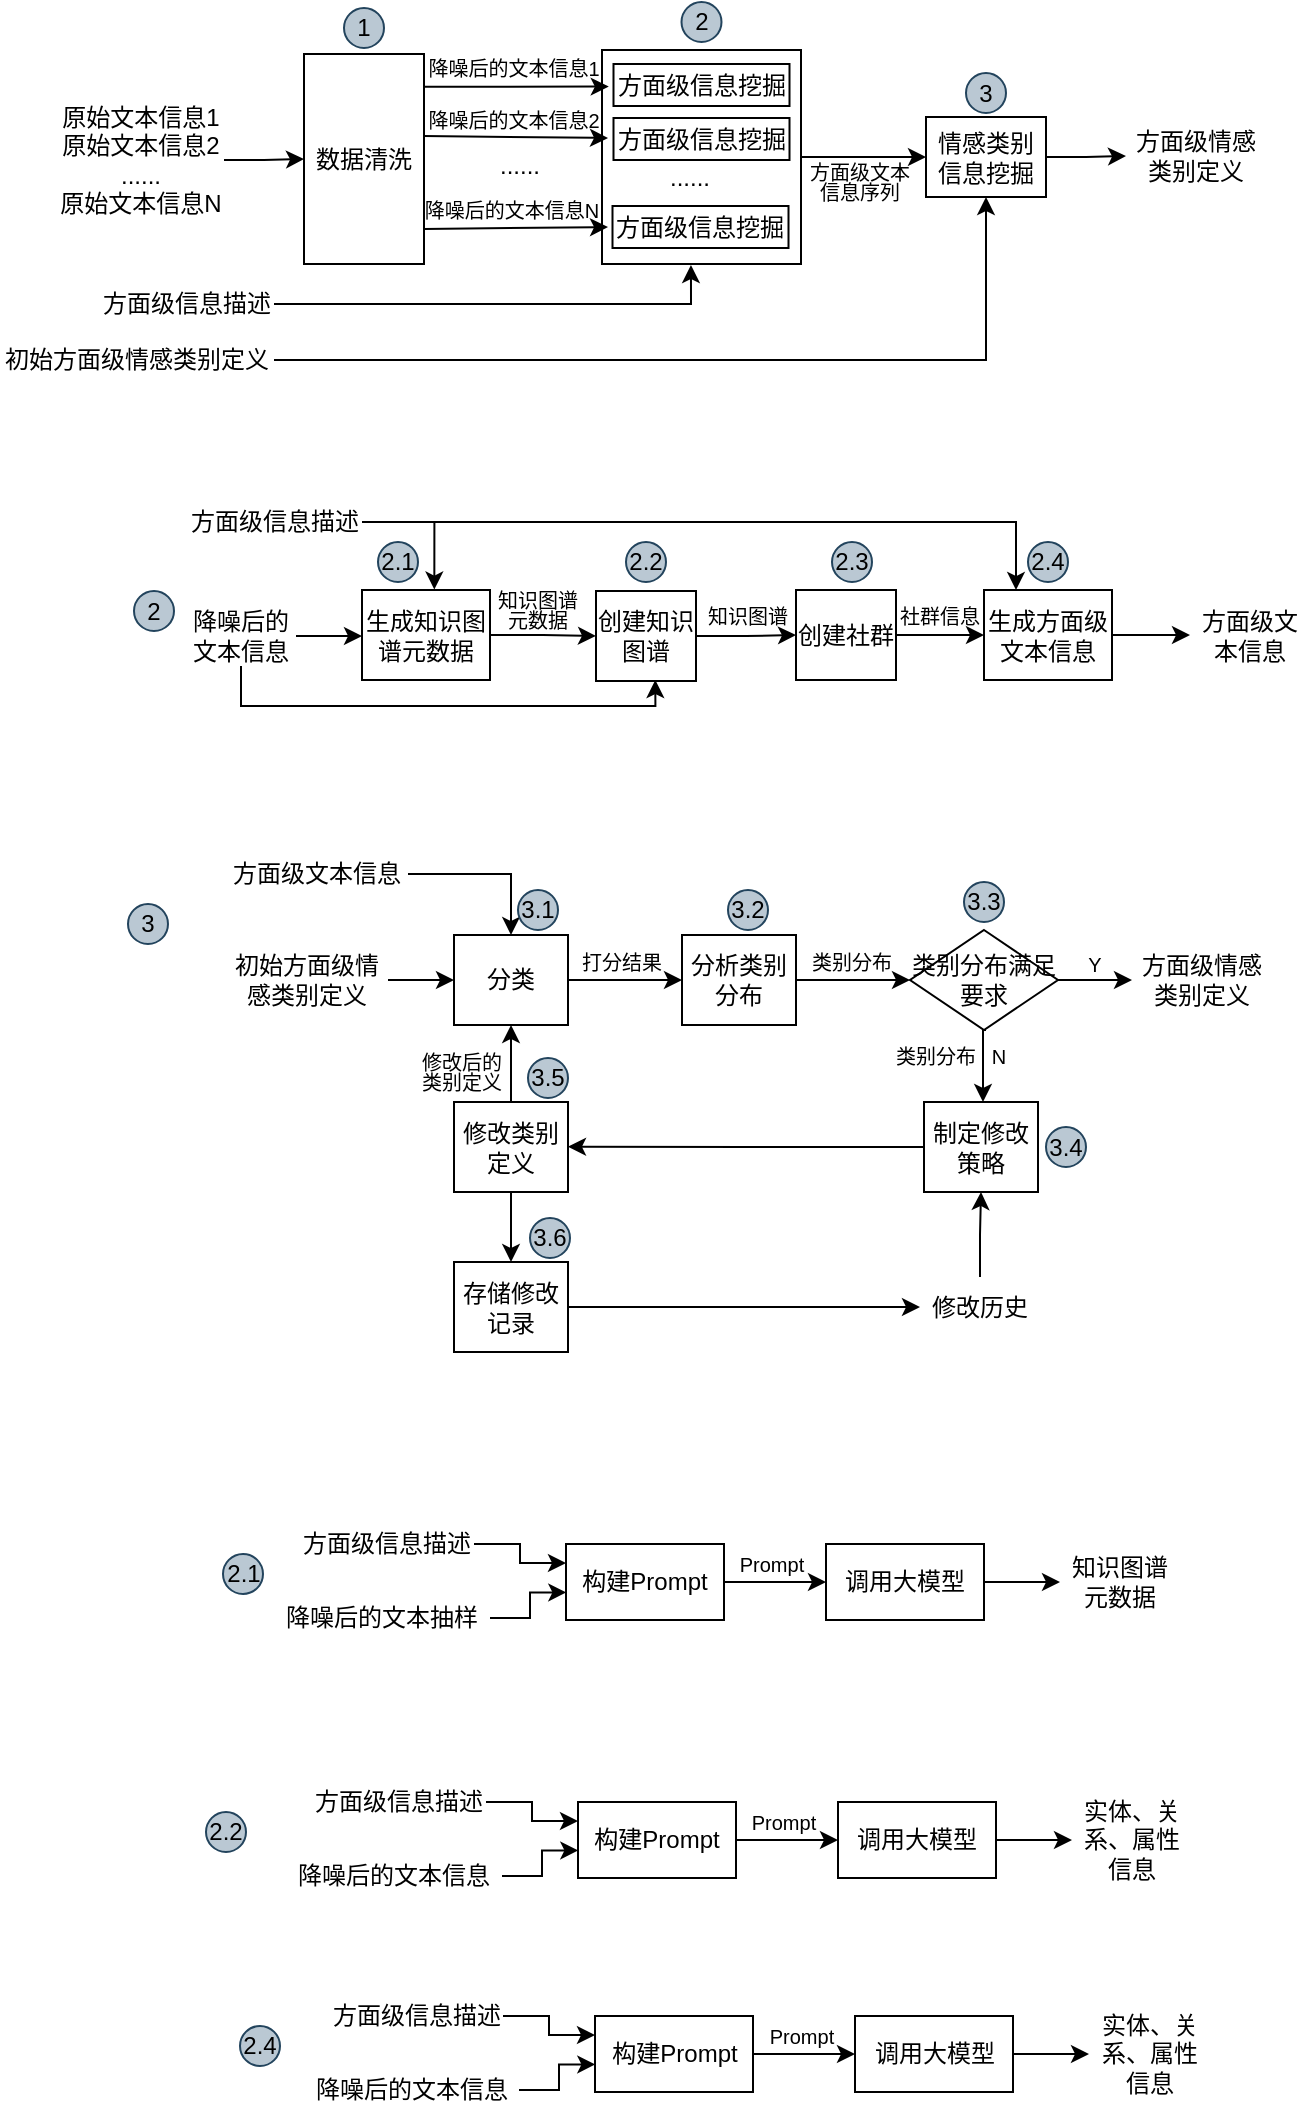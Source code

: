 <mxfile version="24.7.5">
  <diagram name="第 1 页" id="x-QEAbta-AVP9oPIon_w">
    <mxGraphModel dx="1357" dy="846" grid="0" gridSize="10" guides="1" tooltips="1" connect="1" arrows="1" fold="1" page="0" pageScale="1" pageWidth="827" pageHeight="1169" math="0" shadow="0">
      <root>
        <mxCell id="0" />
        <mxCell id="1" parent="0" />
        <mxCell id="vtAz4cOcmQASGgDo1OFz-104" style="edgeStyle=orthogonalEdgeStyle;rounded=0;orthogonalLoop=1;jettySize=auto;html=1;exitX=1;exitY=0.5;exitDx=0;exitDy=0;entryX=0;entryY=0.5;entryDx=0;entryDy=0;" edge="1" parent="1" source="vtAz4cOcmQASGgDo1OFz-1" target="vtAz4cOcmQASGgDo1OFz-2">
          <mxGeometry relative="1" as="geometry" />
        </mxCell>
        <mxCell id="vtAz4cOcmQASGgDo1OFz-1" value="原始文本信息1&lt;div&gt;原始文本信息2&lt;br&gt;&lt;/div&gt;&lt;div&gt;......&lt;/div&gt;&lt;div&gt;原始文本信息N&lt;br&gt;&lt;/div&gt;" style="text;html=1;align=center;verticalAlign=middle;whiteSpace=wrap;rounded=0;" vertex="1" parent="1">
          <mxGeometry x="-215" y="8" width="83" height="62" as="geometry" />
        </mxCell>
        <mxCell id="vtAz4cOcmQASGgDo1OFz-2" value="数据清洗" style="rounded=0;whiteSpace=wrap;html=1;" vertex="1" parent="1">
          <mxGeometry x="-92" y="-14" width="60" height="105" as="geometry" />
        </mxCell>
        <mxCell id="vtAz4cOcmQASGgDo1OFz-14" style="edgeStyle=orthogonalEdgeStyle;rounded=0;orthogonalLoop=1;jettySize=auto;html=1;exitX=1;exitY=0.5;exitDx=0;exitDy=0;entryX=0;entryY=0.5;entryDx=0;entryDy=0;" edge="1" parent="1" source="vtAz4cOcmQASGgDo1OFz-3" target="vtAz4cOcmQASGgDo1OFz-4">
          <mxGeometry relative="1" as="geometry" />
        </mxCell>
        <mxCell id="vtAz4cOcmQASGgDo1OFz-3" value="" style="rounded=0;whiteSpace=wrap;html=1;" vertex="1" parent="1">
          <mxGeometry x="57" y="-16" width="99.5" height="107" as="geometry" />
        </mxCell>
        <mxCell id="vtAz4cOcmQASGgDo1OFz-20" style="edgeStyle=orthogonalEdgeStyle;rounded=0;orthogonalLoop=1;jettySize=auto;html=1;exitX=1;exitY=0.5;exitDx=0;exitDy=0;" edge="1" parent="1" source="vtAz4cOcmQASGgDo1OFz-4" target="vtAz4cOcmQASGgDo1OFz-5">
          <mxGeometry relative="1" as="geometry" />
        </mxCell>
        <mxCell id="vtAz4cOcmQASGgDo1OFz-4" value="情感类别信息挖掘" style="rounded=0;whiteSpace=wrap;html=1;" vertex="1" parent="1">
          <mxGeometry x="219" y="17.5" width="60" height="40" as="geometry" />
        </mxCell>
        <mxCell id="vtAz4cOcmQASGgDo1OFz-5" value="方面级情感类别定义" style="text;html=1;align=center;verticalAlign=middle;whiteSpace=wrap;rounded=0;" vertex="1" parent="1">
          <mxGeometry x="319" y="22" width="70" height="30" as="geometry" />
        </mxCell>
        <mxCell id="vtAz4cOcmQASGgDo1OFz-12" value="方面级信息描述" style="text;html=1;align=center;verticalAlign=middle;whiteSpace=wrap;rounded=0;" vertex="1" parent="1">
          <mxGeometry x="-194" y="96" width="87" height="30" as="geometry" />
        </mxCell>
        <mxCell id="vtAz4cOcmQASGgDo1OFz-15" value="&lt;p style=&quot;line-height: 100%; font-size: 10px;&quot;&gt;&lt;font style=&quot;font-size: 10px;&quot;&gt;方面级文本信息序列&lt;/font&gt;&lt;/p&gt;" style="text;html=1;align=center;verticalAlign=middle;whiteSpace=wrap;rounded=0;spacing=2;fontSize=10;" vertex="1" parent="1">
          <mxGeometry x="160" y="44.5" width="52" height="10" as="geometry" />
        </mxCell>
        <mxCell id="vtAz4cOcmQASGgDo1OFz-18" style="edgeStyle=orthogonalEdgeStyle;rounded=0;orthogonalLoop=1;jettySize=auto;html=1;exitX=1;exitY=0.5;exitDx=0;exitDy=0;entryX=0.5;entryY=1;entryDx=0;entryDy=0;" edge="1" parent="1" source="vtAz4cOcmQASGgDo1OFz-16" target="vtAz4cOcmQASGgDo1OFz-4">
          <mxGeometry relative="1" as="geometry" />
        </mxCell>
        <mxCell id="vtAz4cOcmQASGgDo1OFz-16" value="初始方面级情感类别定义" style="text;html=1;align=center;verticalAlign=middle;whiteSpace=wrap;rounded=0;" vertex="1" parent="1">
          <mxGeometry x="-244" y="124" width="137" height="30" as="geometry" />
        </mxCell>
        <mxCell id="vtAz4cOcmQASGgDo1OFz-19" style="edgeStyle=orthogonalEdgeStyle;rounded=0;orthogonalLoop=1;jettySize=auto;html=1;exitX=1;exitY=0.5;exitDx=0;exitDy=0;entryX=0.447;entryY=1.005;entryDx=0;entryDy=0;entryPerimeter=0;" edge="1" parent="1" source="vtAz4cOcmQASGgDo1OFz-12" target="vtAz4cOcmQASGgDo1OFz-3">
          <mxGeometry relative="1" as="geometry" />
        </mxCell>
        <mxCell id="vtAz4cOcmQASGgDo1OFz-23" value="1" style="ellipse;whiteSpace=wrap;html=1;aspect=fixed;fillColor=#bac8d3;strokeColor=#23445d;" vertex="1" parent="1">
          <mxGeometry x="-72" y="-37" width="20" height="20" as="geometry" />
        </mxCell>
        <mxCell id="vtAz4cOcmQASGgDo1OFz-24" value="2" style="ellipse;whiteSpace=wrap;html=1;aspect=fixed;fillColor=#bac8d3;strokeColor=#23445d;" vertex="1" parent="1">
          <mxGeometry x="96.75" y="-40" width="20" height="20" as="geometry" />
        </mxCell>
        <mxCell id="vtAz4cOcmQASGgDo1OFz-25" value="3" style="ellipse;whiteSpace=wrap;html=1;aspect=fixed;fillColor=#bac8d3;strokeColor=#23445d;" vertex="1" parent="1">
          <mxGeometry x="239" y="-4.5" width="20" height="20" as="geometry" />
        </mxCell>
        <mxCell id="vtAz4cOcmQASGgDo1OFz-26" value="2" style="ellipse;whiteSpace=wrap;html=1;aspect=fixed;fillColor=#bac8d3;strokeColor=#23445d;" vertex="1" parent="1">
          <mxGeometry x="-177" y="254.5" width="20" height="20" as="geometry" />
        </mxCell>
        <mxCell id="vtAz4cOcmQASGgDo1OFz-33" style="edgeStyle=orthogonalEdgeStyle;rounded=0;orthogonalLoop=1;jettySize=auto;html=1;exitX=1;exitY=0.5;exitDx=0;exitDy=0;entryX=0;entryY=0.5;entryDx=0;entryDy=0;" edge="1" parent="1" source="vtAz4cOcmQASGgDo1OFz-27" target="vtAz4cOcmQASGgDo1OFz-28">
          <mxGeometry relative="1" as="geometry" />
        </mxCell>
        <mxCell id="vtAz4cOcmQASGgDo1OFz-27" value="降噪后的文本信息" style="text;html=1;align=center;verticalAlign=middle;whiteSpace=wrap;rounded=0;" vertex="1" parent="1">
          <mxGeometry x="-151" y="262" width="55" height="30" as="geometry" />
        </mxCell>
        <mxCell id="vtAz4cOcmQASGgDo1OFz-34" style="edgeStyle=orthogonalEdgeStyle;rounded=0;orthogonalLoop=1;jettySize=auto;html=1;exitX=1;exitY=0.5;exitDx=0;exitDy=0;entryX=0;entryY=0.5;entryDx=0;entryDy=0;" edge="1" parent="1" source="vtAz4cOcmQASGgDo1OFz-28" target="vtAz4cOcmQASGgDo1OFz-29">
          <mxGeometry relative="1" as="geometry" />
        </mxCell>
        <mxCell id="vtAz4cOcmQASGgDo1OFz-28" value="生成知识图谱元数据" style="rounded=0;whiteSpace=wrap;html=1;" vertex="1" parent="1">
          <mxGeometry x="-63" y="254" width="64" height="45" as="geometry" />
        </mxCell>
        <mxCell id="vtAz4cOcmQASGgDo1OFz-37" style="edgeStyle=orthogonalEdgeStyle;rounded=0;orthogonalLoop=1;jettySize=auto;html=1;exitX=1;exitY=0.5;exitDx=0;exitDy=0;entryX=0;entryY=0.5;entryDx=0;entryDy=0;" edge="1" parent="1" source="vtAz4cOcmQASGgDo1OFz-29" target="vtAz4cOcmQASGgDo1OFz-30">
          <mxGeometry relative="1" as="geometry" />
        </mxCell>
        <mxCell id="vtAz4cOcmQASGgDo1OFz-29" value="创建知识图谱" style="rounded=0;whiteSpace=wrap;html=1;" vertex="1" parent="1">
          <mxGeometry x="54" y="254.5" width="50" height="45" as="geometry" />
        </mxCell>
        <mxCell id="vtAz4cOcmQASGgDo1OFz-39" style="edgeStyle=orthogonalEdgeStyle;rounded=0;orthogonalLoop=1;jettySize=auto;html=1;exitX=1;exitY=0.5;exitDx=0;exitDy=0;entryX=0;entryY=0.5;entryDx=0;entryDy=0;" edge="1" parent="1" source="vtAz4cOcmQASGgDo1OFz-30" target="vtAz4cOcmQASGgDo1OFz-31">
          <mxGeometry relative="1" as="geometry" />
        </mxCell>
        <mxCell id="vtAz4cOcmQASGgDo1OFz-30" value="创建社群" style="rounded=0;whiteSpace=wrap;html=1;" vertex="1" parent="1">
          <mxGeometry x="154" y="254" width="50" height="45" as="geometry" />
        </mxCell>
        <mxCell id="vtAz4cOcmQASGgDo1OFz-41" style="edgeStyle=orthogonalEdgeStyle;rounded=0;orthogonalLoop=1;jettySize=auto;html=1;exitX=1;exitY=0.5;exitDx=0;exitDy=0;" edge="1" parent="1" source="vtAz4cOcmQASGgDo1OFz-31" target="vtAz4cOcmQASGgDo1OFz-32">
          <mxGeometry relative="1" as="geometry" />
        </mxCell>
        <mxCell id="vtAz4cOcmQASGgDo1OFz-31" value="生成方面级文本信息" style="rounded=0;whiteSpace=wrap;html=1;" vertex="1" parent="1">
          <mxGeometry x="248" y="254" width="64" height="45" as="geometry" />
        </mxCell>
        <mxCell id="vtAz4cOcmQASGgDo1OFz-32" value="方面级文本信息" style="text;html=1;align=center;verticalAlign=middle;whiteSpace=wrap;rounded=0;" vertex="1" parent="1">
          <mxGeometry x="351" y="261.5" width="60" height="30" as="geometry" />
        </mxCell>
        <mxCell id="vtAz4cOcmQASGgDo1OFz-35" value="&lt;p style=&quot;line-height: 100%; font-size: 10px;&quot;&gt;&lt;font style=&quot;font-size: 10px;&quot;&gt;知识图谱元数据&lt;/font&gt;&lt;/p&gt;" style="text;html=1;align=center;verticalAlign=middle;whiteSpace=wrap;rounded=0;spacing=2;fontSize=10;" vertex="1" parent="1">
          <mxGeometry x="3" y="258.5" width="44" height="10" as="geometry" />
        </mxCell>
        <mxCell id="vtAz4cOcmQASGgDo1OFz-36" style="edgeStyle=orthogonalEdgeStyle;rounded=0;orthogonalLoop=1;jettySize=auto;html=1;exitX=0.5;exitY=1;exitDx=0;exitDy=0;entryX=0.593;entryY=0.989;entryDx=0;entryDy=0;entryPerimeter=0;" edge="1" parent="1" source="vtAz4cOcmQASGgDo1OFz-27" target="vtAz4cOcmQASGgDo1OFz-29">
          <mxGeometry relative="1" as="geometry" />
        </mxCell>
        <mxCell id="vtAz4cOcmQASGgDo1OFz-38" value="&lt;p style=&quot;line-height: 100%; font-size: 10px;&quot;&gt;&lt;font style=&quot;font-size: 10px;&quot;&gt;知识图谱&lt;/font&gt;&lt;/p&gt;" style="text;html=1;align=center;verticalAlign=middle;whiteSpace=wrap;rounded=0;spacing=2;fontSize=10;" vertex="1" parent="1">
          <mxGeometry x="108" y="261.5" width="44" height="10" as="geometry" />
        </mxCell>
        <mxCell id="vtAz4cOcmQASGgDo1OFz-40" value="&lt;p style=&quot;line-height: 100%; font-size: 10px;&quot;&gt;&lt;font style=&quot;font-size: 10px;&quot;&gt;社群信息&lt;/font&gt;&lt;/p&gt;" style="text;html=1;align=center;verticalAlign=middle;whiteSpace=wrap;rounded=0;spacing=2;fontSize=10;" vertex="1" parent="1">
          <mxGeometry x="204" y="262" width="44" height="10" as="geometry" />
        </mxCell>
        <mxCell id="vtAz4cOcmQASGgDo1OFz-42" value="3" style="ellipse;whiteSpace=wrap;html=1;aspect=fixed;fillColor=#bac8d3;strokeColor=#23445d;" vertex="1" parent="1">
          <mxGeometry x="-180" y="411" width="20" height="20" as="geometry" />
        </mxCell>
        <mxCell id="vtAz4cOcmQASGgDo1OFz-55" style="edgeStyle=orthogonalEdgeStyle;rounded=0;orthogonalLoop=1;jettySize=auto;html=1;exitX=1;exitY=0.5;exitDx=0;exitDy=0;entryX=0.5;entryY=0;entryDx=0;entryDy=0;" edge="1" parent="1" source="vtAz4cOcmQASGgDo1OFz-43" target="vtAz4cOcmQASGgDo1OFz-46">
          <mxGeometry relative="1" as="geometry" />
        </mxCell>
        <mxCell id="vtAz4cOcmQASGgDo1OFz-43" value="方面级文本信息" style="text;html=1;align=center;verticalAlign=middle;whiteSpace=wrap;rounded=0;" vertex="1" parent="1">
          <mxGeometry x="-132.5" y="381" width="92.5" height="30" as="geometry" />
        </mxCell>
        <mxCell id="vtAz4cOcmQASGgDo1OFz-53" style="edgeStyle=orthogonalEdgeStyle;rounded=0;orthogonalLoop=1;jettySize=auto;html=1;exitX=1;exitY=0.5;exitDx=0;exitDy=0;entryX=0;entryY=0.5;entryDx=0;entryDy=0;" edge="1" parent="1" source="vtAz4cOcmQASGgDo1OFz-44" target="vtAz4cOcmQASGgDo1OFz-46">
          <mxGeometry relative="1" as="geometry" />
        </mxCell>
        <mxCell id="vtAz4cOcmQASGgDo1OFz-44" value="初始方面级情感类别定义" style="text;html=1;align=center;verticalAlign=middle;whiteSpace=wrap;rounded=0;" vertex="1" parent="1">
          <mxGeometry x="-132.5" y="434" width="82.5" height="30" as="geometry" />
        </mxCell>
        <mxCell id="vtAz4cOcmQASGgDo1OFz-56" style="edgeStyle=orthogonalEdgeStyle;rounded=0;orthogonalLoop=1;jettySize=auto;html=1;exitX=1;exitY=0.5;exitDx=0;exitDy=0;entryX=0;entryY=0.5;entryDx=0;entryDy=0;" edge="1" parent="1" source="vtAz4cOcmQASGgDo1OFz-46" target="vtAz4cOcmQASGgDo1OFz-47">
          <mxGeometry relative="1" as="geometry" />
        </mxCell>
        <mxCell id="vtAz4cOcmQASGgDo1OFz-46" value="分类" style="rounded=0;whiteSpace=wrap;html=1;" vertex="1" parent="1">
          <mxGeometry x="-17" y="426.5" width="57" height="45" as="geometry" />
        </mxCell>
        <mxCell id="vtAz4cOcmQASGgDo1OFz-58" style="edgeStyle=orthogonalEdgeStyle;rounded=0;orthogonalLoop=1;jettySize=auto;html=1;exitX=1;exitY=0.5;exitDx=0;exitDy=0;entryX=0;entryY=0.5;entryDx=0;entryDy=0;" edge="1" parent="1" source="vtAz4cOcmQASGgDo1OFz-47" target="vtAz4cOcmQASGgDo1OFz-48">
          <mxGeometry relative="1" as="geometry" />
        </mxCell>
        <mxCell id="vtAz4cOcmQASGgDo1OFz-47" value="分析类别分布" style="rounded=0;whiteSpace=wrap;html=1;" vertex="1" parent="1">
          <mxGeometry x="97" y="426.5" width="57" height="45" as="geometry" />
        </mxCell>
        <mxCell id="vtAz4cOcmQASGgDo1OFz-60" style="edgeStyle=orthogonalEdgeStyle;rounded=0;orthogonalLoop=1;jettySize=auto;html=1;exitX=1;exitY=0.5;exitDx=0;exitDy=0;" edge="1" parent="1" source="vtAz4cOcmQASGgDo1OFz-48" target="vtAz4cOcmQASGgDo1OFz-49">
          <mxGeometry relative="1" as="geometry" />
        </mxCell>
        <mxCell id="vtAz4cOcmQASGgDo1OFz-62" style="edgeStyle=orthogonalEdgeStyle;rounded=0;orthogonalLoop=1;jettySize=auto;html=1;exitX=0.5;exitY=1;exitDx=0;exitDy=0;entryX=0.5;entryY=0;entryDx=0;entryDy=0;" edge="1" parent="1">
          <mxGeometry relative="1" as="geometry">
            <mxPoint x="249" y="474" as="sourcePoint" />
            <mxPoint x="247.5" y="510" as="targetPoint" />
          </mxGeometry>
        </mxCell>
        <mxCell id="vtAz4cOcmQASGgDo1OFz-48" value="类别分布满足要求" style="rhombus;whiteSpace=wrap;html=1;" vertex="1" parent="1">
          <mxGeometry x="211" y="424" width="74" height="50" as="geometry" />
        </mxCell>
        <mxCell id="vtAz4cOcmQASGgDo1OFz-49" value="方面级情感类别定义" style="text;html=1;align=center;verticalAlign=middle;whiteSpace=wrap;rounded=0;" vertex="1" parent="1">
          <mxGeometry x="322" y="434" width="70" height="30" as="geometry" />
        </mxCell>
        <mxCell id="vtAz4cOcmQASGgDo1OFz-66" style="edgeStyle=orthogonalEdgeStyle;rounded=0;orthogonalLoop=1;jettySize=auto;html=1;exitX=0;exitY=0.5;exitDx=0;exitDy=0;" edge="1" parent="1" source="vtAz4cOcmQASGgDo1OFz-51">
          <mxGeometry relative="1" as="geometry">
            <mxPoint x="40" y="532.333" as="targetPoint" />
          </mxGeometry>
        </mxCell>
        <mxCell id="vtAz4cOcmQASGgDo1OFz-51" value="制定修改策略" style="rounded=0;whiteSpace=wrap;html=1;" vertex="1" parent="1">
          <mxGeometry x="218" y="510" width="57" height="45" as="geometry" />
        </mxCell>
        <mxCell id="vtAz4cOcmQASGgDo1OFz-64" style="edgeStyle=orthogonalEdgeStyle;rounded=0;orthogonalLoop=1;jettySize=auto;html=1;exitX=0.5;exitY=0;exitDx=0;exitDy=0;entryX=0.5;entryY=1;entryDx=0;entryDy=0;" edge="1" parent="1" source="vtAz4cOcmQASGgDo1OFz-52" target="vtAz4cOcmQASGgDo1OFz-46">
          <mxGeometry relative="1" as="geometry" />
        </mxCell>
        <mxCell id="vtAz4cOcmQASGgDo1OFz-69" style="edgeStyle=orthogonalEdgeStyle;rounded=0;orthogonalLoop=1;jettySize=auto;html=1;exitX=0.5;exitY=1;exitDx=0;exitDy=0;entryX=0.5;entryY=0;entryDx=0;entryDy=0;" edge="1" parent="1" source="vtAz4cOcmQASGgDo1OFz-52" target="vtAz4cOcmQASGgDo1OFz-68">
          <mxGeometry relative="1" as="geometry" />
        </mxCell>
        <mxCell id="vtAz4cOcmQASGgDo1OFz-52" value="修改类别定义" style="rounded=0;whiteSpace=wrap;html=1;" vertex="1" parent="1">
          <mxGeometry x="-17" y="510" width="57" height="45" as="geometry" />
        </mxCell>
        <mxCell id="vtAz4cOcmQASGgDo1OFz-57" value="&lt;p style=&quot;line-height: 100%; font-size: 10px;&quot;&gt;打分结果&lt;/p&gt;" style="text;html=1;align=center;verticalAlign=middle;whiteSpace=wrap;rounded=0;spacing=2;fontSize=10;" vertex="1" parent="1">
          <mxGeometry x="45" y="435" width="44" height="10" as="geometry" />
        </mxCell>
        <mxCell id="vtAz4cOcmQASGgDo1OFz-59" value="&lt;p style=&quot;line-height: 100%; font-size: 10px;&quot;&gt;类别分布&lt;/p&gt;" style="text;html=1;align=center;verticalAlign=middle;whiteSpace=wrap;rounded=0;spacing=2;fontSize=10;" vertex="1" parent="1">
          <mxGeometry x="160" y="435" width="44" height="10" as="geometry" />
        </mxCell>
        <mxCell id="vtAz4cOcmQASGgDo1OFz-61" value="&lt;p style=&quot;line-height: 100%; font-size: 10px;&quot;&gt;Y&lt;/p&gt;" style="text;html=1;align=center;verticalAlign=middle;whiteSpace=wrap;rounded=0;spacing=2;fontSize=10;" vertex="1" parent="1">
          <mxGeometry x="296" y="435.5" width="15" height="10" as="geometry" />
        </mxCell>
        <mxCell id="vtAz4cOcmQASGgDo1OFz-63" value="&lt;p style=&quot;line-height: 100%; font-size: 10px;&quot;&gt;N&lt;/p&gt;" style="text;html=1;align=center;verticalAlign=middle;whiteSpace=wrap;rounded=0;spacing=2;fontSize=10;" vertex="1" parent="1">
          <mxGeometry x="248" y="482" width="15" height="10" as="geometry" />
        </mxCell>
        <mxCell id="vtAz4cOcmQASGgDo1OFz-65" value="&lt;p style=&quot;line-height: 100%; font-size: 10px;&quot;&gt;修改后的类别定义&lt;/p&gt;" style="text;html=1;align=center;verticalAlign=middle;whiteSpace=wrap;rounded=0;spacing=2;fontSize=10;" vertex="1" parent="1">
          <mxGeometry x="-35" y="490" width="44" height="10" as="geometry" />
        </mxCell>
        <mxCell id="vtAz4cOcmQASGgDo1OFz-67" value="&lt;p style=&quot;line-height: 100%; font-size: 10px;&quot;&gt;类别分布&lt;/p&gt;" style="text;html=1;align=center;verticalAlign=middle;whiteSpace=wrap;rounded=0;spacing=2;fontSize=10;" vertex="1" parent="1">
          <mxGeometry x="202" y="482" width="44" height="10" as="geometry" />
        </mxCell>
        <mxCell id="vtAz4cOcmQASGgDo1OFz-72" style="edgeStyle=orthogonalEdgeStyle;rounded=0;orthogonalLoop=1;jettySize=auto;html=1;exitX=1;exitY=0.5;exitDx=0;exitDy=0;entryX=0;entryY=0.5;entryDx=0;entryDy=0;" edge="1" parent="1" source="vtAz4cOcmQASGgDo1OFz-68" target="vtAz4cOcmQASGgDo1OFz-71">
          <mxGeometry relative="1" as="geometry" />
        </mxCell>
        <mxCell id="vtAz4cOcmQASGgDo1OFz-68" value="存储修改记录" style="rounded=0;whiteSpace=wrap;html=1;" vertex="1" parent="1">
          <mxGeometry x="-17" y="590" width="57" height="45" as="geometry" />
        </mxCell>
        <mxCell id="vtAz4cOcmQASGgDo1OFz-73" style="edgeStyle=orthogonalEdgeStyle;rounded=0;orthogonalLoop=1;jettySize=auto;html=1;exitX=0.5;exitY=0;exitDx=0;exitDy=0;entryX=0.5;entryY=1;entryDx=0;entryDy=0;" edge="1" parent="1" source="vtAz4cOcmQASGgDo1OFz-71" target="vtAz4cOcmQASGgDo1OFz-51">
          <mxGeometry relative="1" as="geometry" />
        </mxCell>
        <mxCell id="vtAz4cOcmQASGgDo1OFz-71" value="修改历史" style="text;html=1;align=center;verticalAlign=middle;whiteSpace=wrap;rounded=0;" vertex="1" parent="1">
          <mxGeometry x="216" y="597.5" width="60" height="30" as="geometry" />
        </mxCell>
        <mxCell id="vtAz4cOcmQASGgDo1OFz-141" style="edgeStyle=orthogonalEdgeStyle;rounded=0;orthogonalLoop=1;jettySize=auto;html=1;exitX=1;exitY=0.5;exitDx=0;exitDy=0;entryX=0.25;entryY=0;entryDx=0;entryDy=0;" edge="1" parent="1" source="vtAz4cOcmQASGgDo1OFz-75" target="vtAz4cOcmQASGgDo1OFz-31">
          <mxGeometry relative="1" as="geometry" />
        </mxCell>
        <mxCell id="vtAz4cOcmQASGgDo1OFz-75" value="方面级信息描述" style="text;html=1;align=center;verticalAlign=middle;whiteSpace=wrap;rounded=0;" vertex="1" parent="1">
          <mxGeometry x="-150" y="205" width="87" height="30" as="geometry" />
        </mxCell>
        <mxCell id="vtAz4cOcmQASGgDo1OFz-76" style="edgeStyle=orthogonalEdgeStyle;rounded=0;orthogonalLoop=1;jettySize=auto;html=1;exitX=1;exitY=0.5;exitDx=0;exitDy=0;entryX=0.565;entryY=-0.005;entryDx=0;entryDy=0;entryPerimeter=0;" edge="1" parent="1" source="vtAz4cOcmQASGgDo1OFz-75" target="vtAz4cOcmQASGgDo1OFz-28">
          <mxGeometry relative="1" as="geometry" />
        </mxCell>
        <mxCell id="vtAz4cOcmQASGgDo1OFz-78" value="2.1" style="ellipse;whiteSpace=wrap;html=1;aspect=fixed;fillColor=#bac8d3;strokeColor=#23445d;" vertex="1" parent="1">
          <mxGeometry x="-55" y="230" width="20" height="20" as="geometry" />
        </mxCell>
        <mxCell id="vtAz4cOcmQASGgDo1OFz-79" value="2.2" style="ellipse;whiteSpace=wrap;html=1;aspect=fixed;fillColor=#bac8d3;strokeColor=#23445d;" vertex="1" parent="1">
          <mxGeometry x="69" y="230" width="20" height="20" as="geometry" />
        </mxCell>
        <mxCell id="vtAz4cOcmQASGgDo1OFz-80" value="2.3" style="ellipse;whiteSpace=wrap;html=1;aspect=fixed;fillColor=#bac8d3;strokeColor=#23445d;" vertex="1" parent="1">
          <mxGeometry x="172" y="230" width="20" height="20" as="geometry" />
        </mxCell>
        <mxCell id="vtAz4cOcmQASGgDo1OFz-81" value="2.4" style="ellipse;whiteSpace=wrap;html=1;aspect=fixed;fillColor=#bac8d3;strokeColor=#23445d;" vertex="1" parent="1">
          <mxGeometry x="270" y="230" width="20" height="20" as="geometry" />
        </mxCell>
        <mxCell id="vtAz4cOcmQASGgDo1OFz-82" value="3.1" style="ellipse;whiteSpace=wrap;html=1;aspect=fixed;fillColor=#bac8d3;strokeColor=#23445d;" vertex="1" parent="1">
          <mxGeometry x="15" y="404" width="20" height="20" as="geometry" />
        </mxCell>
        <mxCell id="vtAz4cOcmQASGgDo1OFz-83" value="3.2" style="ellipse;whiteSpace=wrap;html=1;aspect=fixed;fillColor=#bac8d3;strokeColor=#23445d;" vertex="1" parent="1">
          <mxGeometry x="120" y="404" width="20" height="20" as="geometry" />
        </mxCell>
        <mxCell id="vtAz4cOcmQASGgDo1OFz-84" value="3.3" style="ellipse;whiteSpace=wrap;html=1;aspect=fixed;fillColor=#bac8d3;strokeColor=#23445d;" vertex="1" parent="1">
          <mxGeometry x="238" y="400" width="20" height="20" as="geometry" />
        </mxCell>
        <mxCell id="vtAz4cOcmQASGgDo1OFz-85" value="3.4" style="ellipse;whiteSpace=wrap;html=1;aspect=fixed;fillColor=#bac8d3;strokeColor=#23445d;" vertex="1" parent="1">
          <mxGeometry x="279" y="522.5" width="20" height="20" as="geometry" />
        </mxCell>
        <mxCell id="vtAz4cOcmQASGgDo1OFz-86" value="3.5" style="ellipse;whiteSpace=wrap;html=1;aspect=fixed;fillColor=#bac8d3;strokeColor=#23445d;" vertex="1" parent="1">
          <mxGeometry x="20" y="488" width="20" height="20" as="geometry" />
        </mxCell>
        <mxCell id="vtAz4cOcmQASGgDo1OFz-87" value="3.6" style="ellipse;whiteSpace=wrap;html=1;aspect=fixed;fillColor=#bac8d3;strokeColor=#23445d;" vertex="1" parent="1">
          <mxGeometry x="21" y="568" width="20" height="20" as="geometry" />
        </mxCell>
        <mxCell id="vtAz4cOcmQASGgDo1OFz-88" value="2.1" style="ellipse;whiteSpace=wrap;html=1;aspect=fixed;fillColor=#bac8d3;strokeColor=#23445d;" vertex="1" parent="1">
          <mxGeometry x="-132.5" y="736" width="20" height="20" as="geometry" />
        </mxCell>
        <mxCell id="vtAz4cOcmQASGgDo1OFz-95" style="edgeStyle=orthogonalEdgeStyle;rounded=0;orthogonalLoop=1;jettySize=auto;html=1;exitX=1;exitY=0.5;exitDx=0;exitDy=0;entryX=0;entryY=0.25;entryDx=0;entryDy=0;" edge="1" parent="1" source="vtAz4cOcmQASGgDo1OFz-89" target="vtAz4cOcmQASGgDo1OFz-93">
          <mxGeometry relative="1" as="geometry" />
        </mxCell>
        <mxCell id="vtAz4cOcmQASGgDo1OFz-89" value="方面级信息描述" style="text;html=1;align=center;verticalAlign=middle;whiteSpace=wrap;rounded=0;" vertex="1" parent="1">
          <mxGeometry x="-94" y="716" width="87" height="30" as="geometry" />
        </mxCell>
        <mxCell id="vtAz4cOcmQASGgDo1OFz-90" value="降噪后的文本抽样" style="text;html=1;align=center;verticalAlign=middle;whiteSpace=wrap;rounded=0;" vertex="1" parent="1">
          <mxGeometry x="-107" y="753" width="108" height="30" as="geometry" />
        </mxCell>
        <mxCell id="vtAz4cOcmQASGgDo1OFz-99" style="edgeStyle=orthogonalEdgeStyle;rounded=0;orthogonalLoop=1;jettySize=auto;html=1;exitX=1;exitY=0.5;exitDx=0;exitDy=0;entryX=0;entryY=0.5;entryDx=0;entryDy=0;" edge="1" parent="1" source="vtAz4cOcmQASGgDo1OFz-93" target="vtAz4cOcmQASGgDo1OFz-98">
          <mxGeometry relative="1" as="geometry" />
        </mxCell>
        <mxCell id="vtAz4cOcmQASGgDo1OFz-93" value="构建Prompt" style="rounded=0;whiteSpace=wrap;html=1;" vertex="1" parent="1">
          <mxGeometry x="39" y="731" width="79" height="38" as="geometry" />
        </mxCell>
        <mxCell id="vtAz4cOcmQASGgDo1OFz-94" value="知识图谱元数据" style="text;html=1;align=center;verticalAlign=middle;whiteSpace=wrap;rounded=0;" vertex="1" parent="1">
          <mxGeometry x="286" y="735" width="60" height="30" as="geometry" />
        </mxCell>
        <mxCell id="vtAz4cOcmQASGgDo1OFz-96" style="edgeStyle=orthogonalEdgeStyle;rounded=0;orthogonalLoop=1;jettySize=auto;html=1;exitX=1;exitY=0.5;exitDx=0;exitDy=0;entryX=0.002;entryY=0.637;entryDx=0;entryDy=0;entryPerimeter=0;" edge="1" parent="1" source="vtAz4cOcmQASGgDo1OFz-90" target="vtAz4cOcmQASGgDo1OFz-93">
          <mxGeometry relative="1" as="geometry" />
        </mxCell>
        <mxCell id="vtAz4cOcmQASGgDo1OFz-102" style="edgeStyle=orthogonalEdgeStyle;rounded=0;orthogonalLoop=1;jettySize=auto;html=1;exitX=1;exitY=0.5;exitDx=0;exitDy=0;" edge="1" parent="1" source="vtAz4cOcmQASGgDo1OFz-98" target="vtAz4cOcmQASGgDo1OFz-94">
          <mxGeometry relative="1" as="geometry" />
        </mxCell>
        <mxCell id="vtAz4cOcmQASGgDo1OFz-98" value="调用大模型" style="rounded=0;whiteSpace=wrap;html=1;" vertex="1" parent="1">
          <mxGeometry x="169" y="731" width="79" height="38" as="geometry" />
        </mxCell>
        <mxCell id="vtAz4cOcmQASGgDo1OFz-100" value="&lt;p style=&quot;line-height: 100%; font-size: 10px;&quot;&gt;Prompt&lt;/p&gt;" style="text;html=1;align=center;verticalAlign=middle;whiteSpace=wrap;rounded=0;spacing=2;fontSize=10;" vertex="1" parent="1">
          <mxGeometry x="120" y="736" width="44" height="10" as="geometry" />
        </mxCell>
        <mxCell id="vtAz4cOcmQASGgDo1OFz-105" value="方面级信息挖掘" style="rounded=0;whiteSpace=wrap;html=1;" vertex="1" parent="1">
          <mxGeometry x="62.75" y="-9" width="88" height="21" as="geometry" />
        </mxCell>
        <mxCell id="vtAz4cOcmQASGgDo1OFz-106" value="方面级信息挖掘" style="rounded=0;whiteSpace=wrap;html=1;" vertex="1" parent="1">
          <mxGeometry x="62.75" y="18" width="88" height="21" as="geometry" />
        </mxCell>
        <mxCell id="vtAz4cOcmQASGgDo1OFz-107" value="......" style="text;html=1;align=center;verticalAlign=middle;whiteSpace=wrap;rounded=0;" vertex="1" parent="1">
          <mxGeometry x="85.25" y="37" width="32" height="21" as="geometry" />
        </mxCell>
        <mxCell id="vtAz4cOcmQASGgDo1OFz-108" value="方面级信息挖掘" style="rounded=0;whiteSpace=wrap;html=1;" vertex="1" parent="1">
          <mxGeometry x="62.25" y="62" width="88" height="21" as="geometry" />
        </mxCell>
        <mxCell id="vtAz4cOcmQASGgDo1OFz-109" value="" style="endArrow=classic;html=1;rounded=0;entryX=0.034;entryY=0.171;entryDx=0;entryDy=0;entryPerimeter=0;exitX=0.996;exitY=0.156;exitDx=0;exitDy=0;exitPerimeter=0;" edge="1" parent="1" source="vtAz4cOcmQASGgDo1OFz-2" target="vtAz4cOcmQASGgDo1OFz-3">
          <mxGeometry width="50" height="50" relative="1" as="geometry">
            <mxPoint x="-23.5" y="3" as="sourcePoint" />
            <mxPoint x="42.5" y="2" as="targetPoint" />
          </mxGeometry>
        </mxCell>
        <mxCell id="vtAz4cOcmQASGgDo1OFz-110" value="&lt;p style=&quot;line-height: 100%; font-size: 10px;&quot;&gt;降噪后的文本信息1&lt;/p&gt;" style="text;html=1;align=center;verticalAlign=middle;whiteSpace=wrap;rounded=0;spacing=2;fontSize=10;" vertex="1" parent="1">
          <mxGeometry x="-31" y="-12" width="88" height="10" as="geometry" />
        </mxCell>
        <mxCell id="vtAz4cOcmQASGgDo1OFz-111" value="" style="endArrow=classic;html=1;rounded=0;entryX=0.034;entryY=0.171;entryDx=0;entryDy=0;entryPerimeter=0;exitX=0.996;exitY=0.391;exitDx=0;exitDy=0;exitPerimeter=0;" edge="1" parent="1" source="vtAz4cOcmQASGgDo1OFz-2">
          <mxGeometry width="50" height="50" relative="1" as="geometry">
            <mxPoint x="-23.5" y="29" as="sourcePoint" />
            <mxPoint x="60" y="28" as="targetPoint" />
          </mxGeometry>
        </mxCell>
        <mxCell id="vtAz4cOcmQASGgDo1OFz-112" value="&lt;p style=&quot;line-height: 100%; font-size: 10px;&quot;&gt;降噪后的文本信息2&lt;/p&gt;" style="text;html=1;align=center;verticalAlign=middle;whiteSpace=wrap;rounded=0;spacing=2;fontSize=10;" vertex="1" parent="1">
          <mxGeometry x="-31" y="14" width="88" height="10" as="geometry" />
        </mxCell>
        <mxCell id="vtAz4cOcmQASGgDo1OFz-113" value="" style="endArrow=classic;html=1;rounded=0;entryX=0.034;entryY=0.171;entryDx=0;entryDy=0;entryPerimeter=0;exitX=1;exitY=0.833;exitDx=0;exitDy=0;exitPerimeter=0;" edge="1" parent="1" source="vtAz4cOcmQASGgDo1OFz-2">
          <mxGeometry width="50" height="50" relative="1" as="geometry">
            <mxPoint x="-23.5" y="73.5" as="sourcePoint" />
            <mxPoint x="60" y="72.5" as="targetPoint" />
          </mxGeometry>
        </mxCell>
        <mxCell id="vtAz4cOcmQASGgDo1OFz-114" value="&lt;p style=&quot;line-height: 100%; font-size: 10px;&quot;&gt;降噪后的文本信息N&lt;/p&gt;" style="text;html=1;align=center;verticalAlign=middle;whiteSpace=wrap;rounded=0;spacing=2;fontSize=10;" vertex="1" parent="1">
          <mxGeometry x="-33" y="58.5" width="90" height="10" as="geometry" />
        </mxCell>
        <mxCell id="vtAz4cOcmQASGgDo1OFz-115" value="......" style="text;html=1;align=center;verticalAlign=middle;whiteSpace=wrap;rounded=0;" vertex="1" parent="1">
          <mxGeometry y="31" width="32" height="21" as="geometry" />
        </mxCell>
        <mxCell id="vtAz4cOcmQASGgDo1OFz-117" value="2.2" style="ellipse;whiteSpace=wrap;html=1;aspect=fixed;fillColor=#bac8d3;strokeColor=#23445d;" vertex="1" parent="1">
          <mxGeometry x="-141" y="865" width="20" height="20" as="geometry" />
        </mxCell>
        <mxCell id="vtAz4cOcmQASGgDo1OFz-118" style="edgeStyle=orthogonalEdgeStyle;rounded=0;orthogonalLoop=1;jettySize=auto;html=1;exitX=1;exitY=0.5;exitDx=0;exitDy=0;entryX=0;entryY=0.25;entryDx=0;entryDy=0;" edge="1" parent="1" source="vtAz4cOcmQASGgDo1OFz-119" target="vtAz4cOcmQASGgDo1OFz-122">
          <mxGeometry relative="1" as="geometry" />
        </mxCell>
        <mxCell id="vtAz4cOcmQASGgDo1OFz-119" value="方面级信息描述" style="text;html=1;align=center;verticalAlign=middle;whiteSpace=wrap;rounded=0;" vertex="1" parent="1">
          <mxGeometry x="-88" y="845" width="87" height="30" as="geometry" />
        </mxCell>
        <mxCell id="vtAz4cOcmQASGgDo1OFz-120" value="降噪后的文本信息" style="text;html=1;align=center;verticalAlign=middle;whiteSpace=wrap;rounded=0;" vertex="1" parent="1">
          <mxGeometry x="-101" y="882" width="108" height="30" as="geometry" />
        </mxCell>
        <mxCell id="vtAz4cOcmQASGgDo1OFz-121" style="edgeStyle=orthogonalEdgeStyle;rounded=0;orthogonalLoop=1;jettySize=auto;html=1;exitX=1;exitY=0.5;exitDx=0;exitDy=0;entryX=0;entryY=0.5;entryDx=0;entryDy=0;" edge="1" parent="1" source="vtAz4cOcmQASGgDo1OFz-122" target="vtAz4cOcmQASGgDo1OFz-126">
          <mxGeometry relative="1" as="geometry" />
        </mxCell>
        <mxCell id="vtAz4cOcmQASGgDo1OFz-122" value="构建Prompt" style="rounded=0;whiteSpace=wrap;html=1;" vertex="1" parent="1">
          <mxGeometry x="45" y="860" width="79" height="38" as="geometry" />
        </mxCell>
        <mxCell id="vtAz4cOcmQASGgDo1OFz-123" value="实体、关系、属性信息" style="text;html=1;align=center;verticalAlign=middle;whiteSpace=wrap;rounded=0;" vertex="1" parent="1">
          <mxGeometry x="292" y="864" width="60" height="30" as="geometry" />
        </mxCell>
        <mxCell id="vtAz4cOcmQASGgDo1OFz-124" style="edgeStyle=orthogonalEdgeStyle;rounded=0;orthogonalLoop=1;jettySize=auto;html=1;exitX=1;exitY=0.5;exitDx=0;exitDy=0;entryX=0.002;entryY=0.637;entryDx=0;entryDy=0;entryPerimeter=0;" edge="1" parent="1" source="vtAz4cOcmQASGgDo1OFz-120" target="vtAz4cOcmQASGgDo1OFz-122">
          <mxGeometry relative="1" as="geometry" />
        </mxCell>
        <mxCell id="vtAz4cOcmQASGgDo1OFz-125" style="edgeStyle=orthogonalEdgeStyle;rounded=0;orthogonalLoop=1;jettySize=auto;html=1;exitX=1;exitY=0.5;exitDx=0;exitDy=0;" edge="1" parent="1" source="vtAz4cOcmQASGgDo1OFz-126" target="vtAz4cOcmQASGgDo1OFz-123">
          <mxGeometry relative="1" as="geometry" />
        </mxCell>
        <mxCell id="vtAz4cOcmQASGgDo1OFz-126" value="调用大模型" style="rounded=0;whiteSpace=wrap;html=1;" vertex="1" parent="1">
          <mxGeometry x="175" y="860" width="79" height="38" as="geometry" />
        </mxCell>
        <mxCell id="vtAz4cOcmQASGgDo1OFz-127" value="&lt;p style=&quot;line-height: 100%; font-size: 10px;&quot;&gt;Prompt&lt;/p&gt;" style="text;html=1;align=center;verticalAlign=middle;whiteSpace=wrap;rounded=0;spacing=2;fontSize=10;" vertex="1" parent="1">
          <mxGeometry x="126" y="865" width="44" height="10" as="geometry" />
        </mxCell>
        <mxCell id="vtAz4cOcmQASGgDo1OFz-130" style="edgeStyle=orthogonalEdgeStyle;rounded=0;orthogonalLoop=1;jettySize=auto;html=1;exitX=1;exitY=0.5;exitDx=0;exitDy=0;entryX=0;entryY=0.25;entryDx=0;entryDy=0;" edge="1" parent="1" source="vtAz4cOcmQASGgDo1OFz-131" target="vtAz4cOcmQASGgDo1OFz-134">
          <mxGeometry relative="1" as="geometry" />
        </mxCell>
        <mxCell id="vtAz4cOcmQASGgDo1OFz-131" value="方面级信息描述" style="text;html=1;align=center;verticalAlign=middle;whiteSpace=wrap;rounded=0;" vertex="1" parent="1">
          <mxGeometry x="-79.5" y="952" width="87" height="30" as="geometry" />
        </mxCell>
        <mxCell id="vtAz4cOcmQASGgDo1OFz-132" value="降噪后的文本信息" style="text;html=1;align=center;verticalAlign=middle;whiteSpace=wrap;rounded=0;" vertex="1" parent="1">
          <mxGeometry x="-92.5" y="989" width="108" height="30" as="geometry" />
        </mxCell>
        <mxCell id="vtAz4cOcmQASGgDo1OFz-133" style="edgeStyle=orthogonalEdgeStyle;rounded=0;orthogonalLoop=1;jettySize=auto;html=1;exitX=1;exitY=0.5;exitDx=0;exitDy=0;entryX=0;entryY=0.5;entryDx=0;entryDy=0;" edge="1" parent="1" source="vtAz4cOcmQASGgDo1OFz-134" target="vtAz4cOcmQASGgDo1OFz-138">
          <mxGeometry relative="1" as="geometry" />
        </mxCell>
        <mxCell id="vtAz4cOcmQASGgDo1OFz-134" value="构建Prompt" style="rounded=0;whiteSpace=wrap;html=1;" vertex="1" parent="1">
          <mxGeometry x="53.5" y="967" width="79" height="38" as="geometry" />
        </mxCell>
        <mxCell id="vtAz4cOcmQASGgDo1OFz-135" value="实体、关系、属性信息" style="text;html=1;align=center;verticalAlign=middle;whiteSpace=wrap;rounded=0;" vertex="1" parent="1">
          <mxGeometry x="300.5" y="971" width="60" height="30" as="geometry" />
        </mxCell>
        <mxCell id="vtAz4cOcmQASGgDo1OFz-136" style="edgeStyle=orthogonalEdgeStyle;rounded=0;orthogonalLoop=1;jettySize=auto;html=1;exitX=1;exitY=0.5;exitDx=0;exitDy=0;entryX=0.002;entryY=0.637;entryDx=0;entryDy=0;entryPerimeter=0;" edge="1" parent="1" source="vtAz4cOcmQASGgDo1OFz-132" target="vtAz4cOcmQASGgDo1OFz-134">
          <mxGeometry relative="1" as="geometry" />
        </mxCell>
        <mxCell id="vtAz4cOcmQASGgDo1OFz-137" style="edgeStyle=orthogonalEdgeStyle;rounded=0;orthogonalLoop=1;jettySize=auto;html=1;exitX=1;exitY=0.5;exitDx=0;exitDy=0;" edge="1" parent="1" source="vtAz4cOcmQASGgDo1OFz-138" target="vtAz4cOcmQASGgDo1OFz-135">
          <mxGeometry relative="1" as="geometry" />
        </mxCell>
        <mxCell id="vtAz4cOcmQASGgDo1OFz-138" value="调用大模型" style="rounded=0;whiteSpace=wrap;html=1;" vertex="1" parent="1">
          <mxGeometry x="183.5" y="967" width="79" height="38" as="geometry" />
        </mxCell>
        <mxCell id="vtAz4cOcmQASGgDo1OFz-139" value="&lt;p style=&quot;line-height: 100%; font-size: 10px;&quot;&gt;Prompt&lt;/p&gt;" style="text;html=1;align=center;verticalAlign=middle;whiteSpace=wrap;rounded=0;spacing=2;fontSize=10;" vertex="1" parent="1">
          <mxGeometry x="134.5" y="972" width="44" height="10" as="geometry" />
        </mxCell>
        <mxCell id="vtAz4cOcmQASGgDo1OFz-140" value="2.4" style="ellipse;whiteSpace=wrap;html=1;aspect=fixed;fillColor=#bac8d3;strokeColor=#23445d;" vertex="1" parent="1">
          <mxGeometry x="-124" y="972" width="20" height="20" as="geometry" />
        </mxCell>
      </root>
    </mxGraphModel>
  </diagram>
</mxfile>
